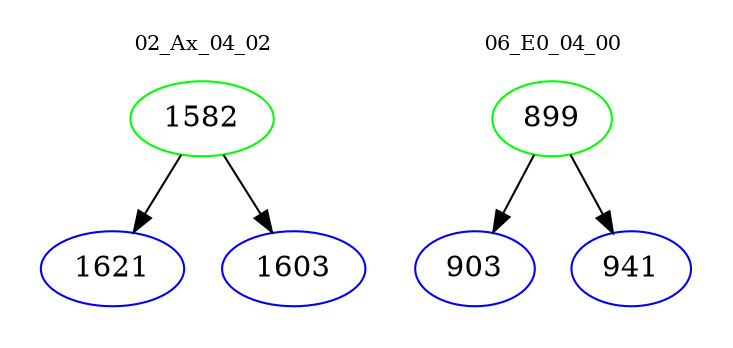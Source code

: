 digraph{
subgraph cluster_0 {
color = white
label = "02_Ax_04_02";
fontsize=10;
T0_1582 [label="1582", color="green"]
T0_1582 -> T0_1621 [color="black"]
T0_1621 [label="1621", color="blue"]
T0_1582 -> T0_1603 [color="black"]
T0_1603 [label="1603", color="blue"]
}
subgraph cluster_1 {
color = white
label = "06_E0_04_00";
fontsize=10;
T1_899 [label="899", color="green"]
T1_899 -> T1_903 [color="black"]
T1_903 [label="903", color="blue"]
T1_899 -> T1_941 [color="black"]
T1_941 [label="941", color="blue"]
}
}
